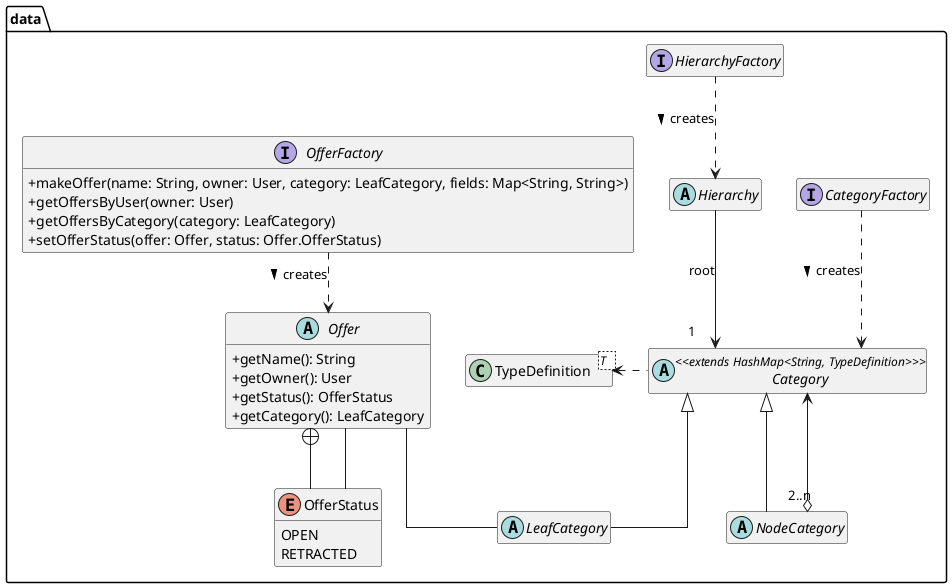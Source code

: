 @startuml

skinparam ClassAttributeIconSize 0
'skinparam groupInheritance 2
skinparam linetype ortho
hide empty members

package data #FFFFFF {

    interface CategoryFactory {
    }

    interface HierarchyFactory {
    }

    abstract class Category <<extends HashMap<String, TypeDefinition>>> {
    }

    class TypeDefinition<T   > {
    }
    
    abstract class Hierarchy {}

    abstract class NodeCategory extends Category {
    }
    
    abstract class LeafCategory extends Category {}

    interface OfferFactory {
        + makeOffer(name: String, owner: User, category: LeafCategory, fields: Map<String, String>)
        + getOffersByUser(owner: User)
        + getOffersByCategory(category: LeafCategory)
        + setOfferStatus(offer: Offer, status: Offer.OfferStatus)
    }

    abstract class Offer {
        + getName(): String
        + getOwner(): User
        + getStatus(): OfferStatus
        + getCategory(): LeafCategory
    }

    enum OfferStatus {
        OPEN
        RETRACTED
    }

}

'Category --> "0..1" Category: father
Hierarchy --> "1" Category: root
NodeCategory "2..n" o--> Category

Category .left.> TypeDefinition

CategoryFactory .down.> Category: creates >
HierarchyFactory .down.> Hierarchy: creates >
OfferFactory .down.> Offer: creates >

Offer +-- OfferStatus
Offer -- OfferStatus
Offer -- LeafCategory


@enduml